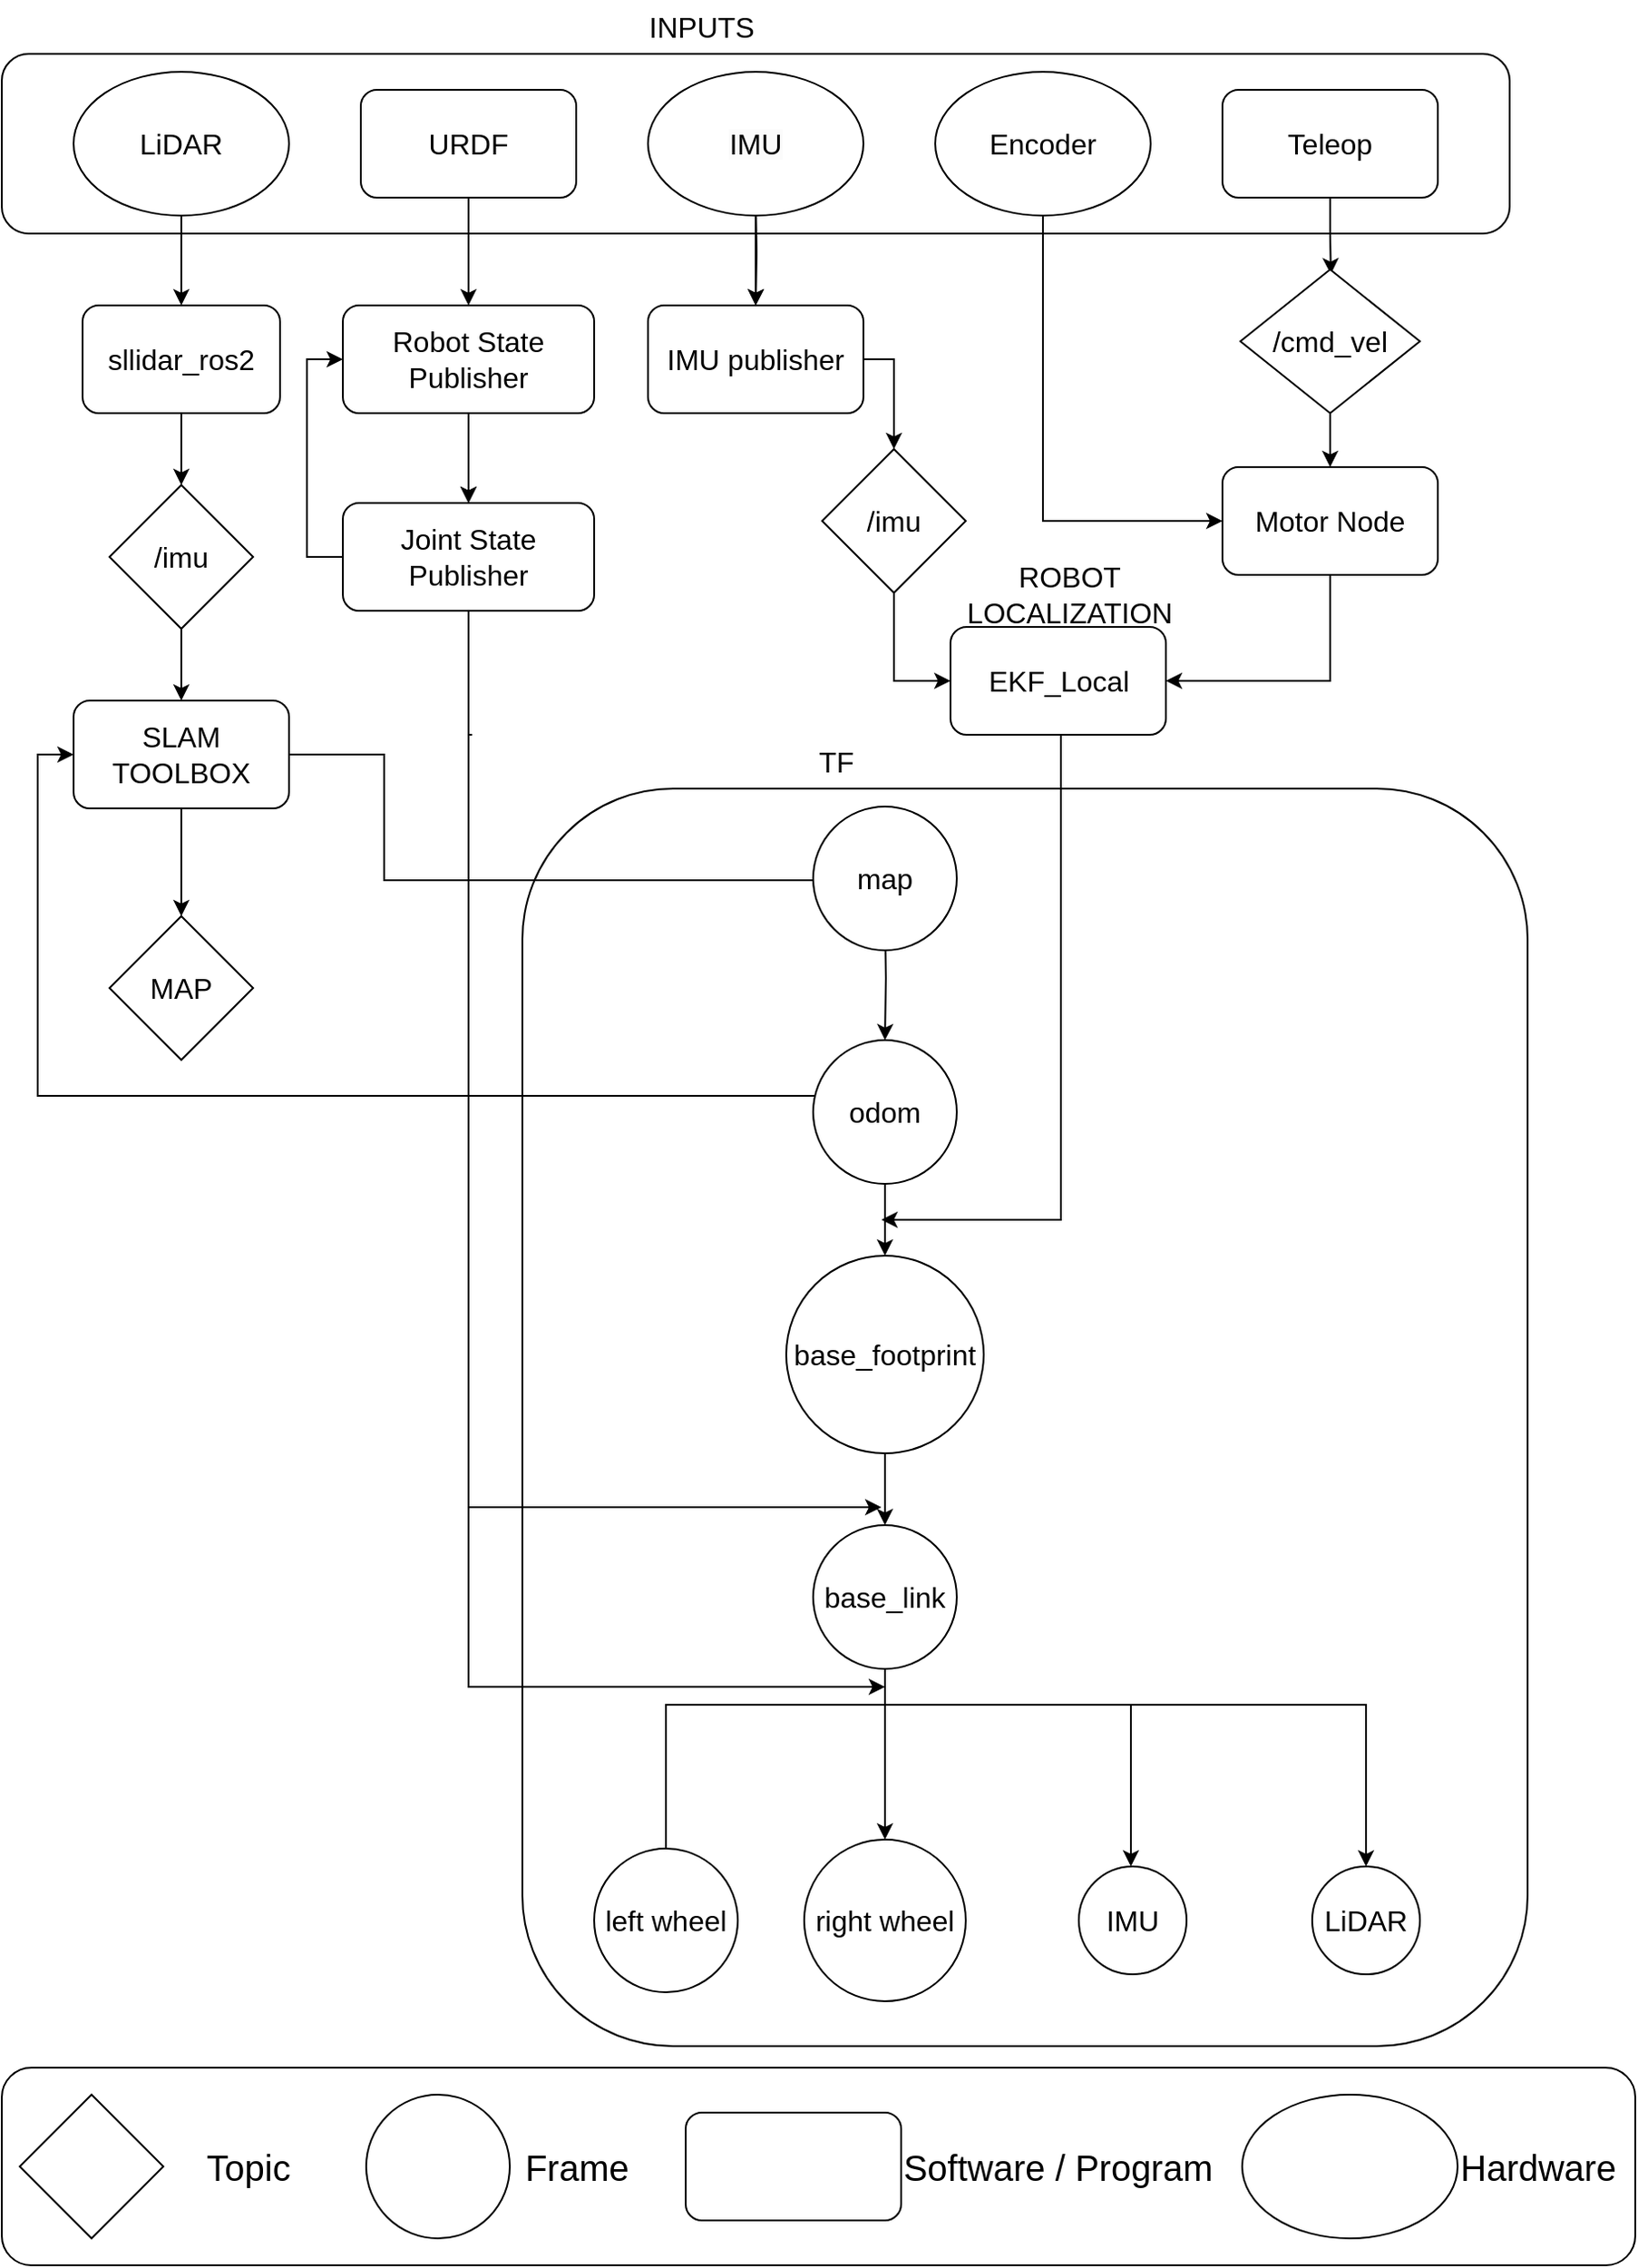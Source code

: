 <mxfile version="26.0.6">
  <diagram name="Page-1" id="_wsUxR4OqydgV3sZf0ae">
    <mxGraphModel dx="3290" dy="2446" grid="1" gridSize="10" guides="1" tooltips="1" connect="1" arrows="1" fold="1" page="1" pageScale="1" pageWidth="850" pageHeight="1100" math="0" shadow="0">
      <root>
        <mxCell id="0" />
        <mxCell id="1" parent="0" />
        <mxCell id="bJowuLBQJqoFZH2iHhly-1" value="" style="rounded=1;whiteSpace=wrap;html=1;fontSize=16;" parent="1" vertex="1">
          <mxGeometry x="-840" y="-1070" width="840" height="100" as="geometry" />
        </mxCell>
        <mxCell id="bJowuLBQJqoFZH2iHhly-2" value="Teleop" style="rounded=1;whiteSpace=wrap;html=1;fontSize=16;" parent="1" vertex="1">
          <mxGeometry x="-160" y="-1050" width="120" height="60" as="geometry" />
        </mxCell>
        <mxCell id="bJowuLBQJqoFZH2iHhly-43" style="edgeStyle=orthogonalEdgeStyle;rounded=0;orthogonalLoop=1;jettySize=auto;html=1;exitX=0.5;exitY=1;exitDx=0;exitDy=0;entryX=0;entryY=0.5;entryDx=0;entryDy=0;fontSize=16;" parent="1" source="G4_1-E2M1L34-9DnenEh-3" target="bJowuLBQJqoFZH2iHhly-7" edge="1">
          <mxGeometry relative="1" as="geometry">
            <mxPoint x="-260" y="-990" as="sourcePoint" />
          </mxGeometry>
        </mxCell>
        <mxCell id="bJowuLBQJqoFZH2iHhly-21" value="" style="edgeStyle=orthogonalEdgeStyle;rounded=0;orthogonalLoop=1;jettySize=auto;html=1;fontSize=16;" parent="1" target="bJowuLBQJqoFZH2iHhly-20" edge="1">
          <mxGeometry relative="1" as="geometry">
            <mxPoint x="-420" y="-990" as="sourcePoint" />
          </mxGeometry>
        </mxCell>
        <mxCell id="bJowuLBQJqoFZH2iHhly-36" value="" style="edgeStyle=orthogonalEdgeStyle;rounded=0;orthogonalLoop=1;jettySize=auto;html=1;fontSize=16;exitX=0.5;exitY=1;exitDx=0;exitDy=0;" parent="1" source="G4_1-E2M1L34-9DnenEh-2" target="bJowuLBQJqoFZH2iHhly-35" edge="1">
          <mxGeometry relative="1" as="geometry">
            <mxPoint x="-740" y="-990" as="sourcePoint" />
          </mxGeometry>
        </mxCell>
        <mxCell id="bJowuLBQJqoFZH2iHhly-25" value="" style="edgeStyle=orthogonalEdgeStyle;rounded=0;orthogonalLoop=1;jettySize=auto;html=1;fontSize=16;" parent="1" source="bJowuLBQJqoFZH2iHhly-6" target="bJowuLBQJqoFZH2iHhly-24" edge="1">
          <mxGeometry relative="1" as="geometry" />
        </mxCell>
        <mxCell id="bJowuLBQJqoFZH2iHhly-6" value="URDF" style="rounded=1;whiteSpace=wrap;html=1;fontSize=16;" parent="1" vertex="1">
          <mxGeometry x="-640" y="-1050" width="120" height="60" as="geometry" />
        </mxCell>
        <mxCell id="bJowuLBQJqoFZH2iHhly-22" style="edgeStyle=orthogonalEdgeStyle;rounded=0;orthogonalLoop=1;jettySize=auto;html=1;exitX=0.5;exitY=1;exitDx=0;exitDy=0;entryX=1;entryY=0.5;entryDx=0;entryDy=0;fontSize=16;" parent="1" source="bJowuLBQJqoFZH2iHhly-7" target="bJowuLBQJqoFZH2iHhly-10" edge="1">
          <mxGeometry relative="1" as="geometry" />
        </mxCell>
        <mxCell id="bJowuLBQJqoFZH2iHhly-7" value="Motor Node" style="whiteSpace=wrap;html=1;rounded=1;fontSize=16;" parent="1" vertex="1">
          <mxGeometry x="-160" y="-840" width="120" height="60" as="geometry" />
        </mxCell>
        <mxCell id="bJowuLBQJqoFZH2iHhly-8" value="" style="edgeStyle=orthogonalEdgeStyle;rounded=0;orthogonalLoop=1;jettySize=auto;html=1;fontSize=16;entryX=0.504;entryY=0.033;entryDx=0;entryDy=0;entryPerimeter=0;" parent="1" source="bJowuLBQJqoFZH2iHhly-2" target="G4_1-E2M1L34-9DnenEh-30" edge="1">
          <mxGeometry relative="1" as="geometry" />
        </mxCell>
        <mxCell id="bJowuLBQJqoFZH2iHhly-10" value="EKF_Local" style="rounded=1;whiteSpace=wrap;html=1;fontSize=16;" parent="1" vertex="1">
          <mxGeometry x="-311.5" y="-751" width="120" height="60" as="geometry" />
        </mxCell>
        <mxCell id="bJowuLBQJqoFZH2iHhly-15" value="INPUTS" style="text;html=1;align=center;verticalAlign=middle;whiteSpace=wrap;rounded=0;fontSize=16;" parent="1" vertex="1">
          <mxGeometry x="-480" y="-1100" width="60" height="30" as="geometry" />
        </mxCell>
        <mxCell id="bJowuLBQJqoFZH2iHhly-16" value="ROBOT LOCALIZATION" style="text;html=1;align=center;verticalAlign=middle;whiteSpace=wrap;rounded=0;fontSize=16;" parent="1" vertex="1">
          <mxGeometry x="-330" y="-784" width="170" height="30" as="geometry" />
        </mxCell>
        <mxCell id="bJowuLBQJqoFZH2iHhly-44" style="edgeStyle=orthogonalEdgeStyle;rounded=0;orthogonalLoop=1;jettySize=auto;html=1;exitX=1;exitY=0.5;exitDx=0;exitDy=0;entryX=0.5;entryY=0;entryDx=0;entryDy=0;fontSize=16;" parent="1" source="bJowuLBQJqoFZH2iHhly-20" target="G4_1-E2M1L34-9DnenEh-28" edge="1">
          <mxGeometry relative="1" as="geometry">
            <Array as="points">
              <mxPoint x="-343" y="-900" />
            </Array>
          </mxGeometry>
        </mxCell>
        <mxCell id="bJowuLBQJqoFZH2iHhly-20" value="IMU publisher" style="whiteSpace=wrap;html=1;rounded=1;fontSize=16;" parent="1" vertex="1">
          <mxGeometry x="-480" y="-930" width="120" height="60" as="geometry" />
        </mxCell>
        <mxCell id="bJowuLBQJqoFZH2iHhly-27" value="" style="edgeStyle=orthogonalEdgeStyle;rounded=0;orthogonalLoop=1;jettySize=auto;html=1;fontSize=16;" parent="1" source="bJowuLBQJqoFZH2iHhly-24" target="bJowuLBQJqoFZH2iHhly-26" edge="1">
          <mxGeometry relative="1" as="geometry" />
        </mxCell>
        <mxCell id="bJowuLBQJqoFZH2iHhly-24" value="Robot State Publisher" style="whiteSpace=wrap;html=1;rounded=1;fontSize=16;" parent="1" vertex="1">
          <mxGeometry x="-650" y="-930" width="140" height="60" as="geometry" />
        </mxCell>
        <mxCell id="bJowuLBQJqoFZH2iHhly-29" style="edgeStyle=orthogonalEdgeStyle;rounded=0;orthogonalLoop=1;jettySize=auto;html=1;exitX=0;exitY=0.5;exitDx=0;exitDy=0;entryX=0;entryY=0.5;entryDx=0;entryDy=0;fontSize=16;" parent="1" source="bJowuLBQJqoFZH2iHhly-26" target="bJowuLBQJqoFZH2iHhly-24" edge="1">
          <mxGeometry relative="1" as="geometry" />
        </mxCell>
        <mxCell id="bJowuLBQJqoFZH2iHhly-28" style="edgeStyle=orthogonalEdgeStyle;rounded=0;orthogonalLoop=1;jettySize=auto;html=1;exitX=0.5;exitY=1;exitDx=0;exitDy=0;fontSize=16;" parent="1" edge="1">
          <mxGeometry relative="1" as="geometry">
            <mxPoint x="-580" y="-691" as="sourcePoint" />
            <mxPoint x="-580" y="-691" as="targetPoint" />
          </mxGeometry>
        </mxCell>
        <mxCell id="bJowuLBQJqoFZH2iHhly-68" style="edgeStyle=orthogonalEdgeStyle;rounded=0;orthogonalLoop=1;jettySize=auto;html=1;exitX=0.5;exitY=1;exitDx=0;exitDy=0;entryX=0.5;entryY=0;entryDx=0;entryDy=0;fontSize=16;" parent="1" source="bJowuLBQJqoFZH2iHhly-35" target="G4_1-E2M1L34-9DnenEh-32" edge="1">
          <mxGeometry relative="1" as="geometry">
            <mxPoint x="-340" y="-595" as="targetPoint" />
          </mxGeometry>
        </mxCell>
        <mxCell id="bJowuLBQJqoFZH2iHhly-35" value="sllidar_ros2" style="whiteSpace=wrap;html=1;rounded=1;fontSize=16;" parent="1" vertex="1">
          <mxGeometry x="-795" y="-930" width="110" height="60" as="geometry" />
        </mxCell>
        <mxCell id="bJowuLBQJqoFZH2iHhly-41" value="" style="edgeStyle=orthogonalEdgeStyle;rounded=0;orthogonalLoop=1;jettySize=auto;html=1;entryX=0.5;entryY=0;entryDx=0;entryDy=0;fontSize=16;" parent="1" source="bJowuLBQJqoFZH2iHhly-24" target="bJowuLBQJqoFZH2iHhly-26" edge="1">
          <mxGeometry relative="1" as="geometry">
            <mxPoint x="-640" y="-900" as="sourcePoint" />
            <mxPoint x="-350" y="-740" as="targetPoint" />
          </mxGeometry>
        </mxCell>
        <mxCell id="bJowuLBQJqoFZH2iHhly-26" value="Joint State Publisher" style="whiteSpace=wrap;html=1;rounded=1;fontSize=16;" parent="1" vertex="1">
          <mxGeometry x="-650" y="-820" width="140" height="60" as="geometry" />
        </mxCell>
        <mxCell id="bJowuLBQJqoFZH2iHhly-46" value="" style="rounded=1;whiteSpace=wrap;html=1;fontSize=16;" parent="1" vertex="1">
          <mxGeometry x="-550" y="-661" width="560" height="700" as="geometry" />
        </mxCell>
        <mxCell id="bJowuLBQJqoFZH2iHhly-47" value="TF" style="text;html=1;align=center;verticalAlign=middle;whiteSpace=wrap;rounded=0;fontSize=16;" parent="1" vertex="1">
          <mxGeometry x="-405" y="-691" width="60" height="30" as="geometry" />
        </mxCell>
        <mxCell id="bJowuLBQJqoFZH2iHhly-50" value="" style="edgeStyle=orthogonalEdgeStyle;rounded=0;orthogonalLoop=1;jettySize=auto;html=1;fontSize=16;" parent="1" target="G4_1-E2M1L34-9DnenEh-18" edge="1">
          <mxGeometry relative="1" as="geometry">
            <mxPoint x="-348" y="-591" as="sourcePoint" />
            <mxPoint x="-348" y="-511" as="targetPoint" />
          </mxGeometry>
        </mxCell>
        <mxCell id="bJowuLBQJqoFZH2iHhly-52" value="" style="edgeStyle=orthogonalEdgeStyle;rounded=0;orthogonalLoop=1;jettySize=auto;html=1;fontSize=16;exitX=0.5;exitY=1;exitDx=0;exitDy=0;entryX=0.5;entryY=0;entryDx=0;entryDy=0;" parent="1" source="G4_1-E2M1L34-9DnenEh-18" target="G4_1-E2M1L34-9DnenEh-19" edge="1">
          <mxGeometry relative="1" as="geometry">
            <mxPoint x="-348" y="-451" as="sourcePoint" />
            <mxPoint x="-348" y="-371" as="targetPoint" />
          </mxGeometry>
        </mxCell>
        <mxCell id="bJowuLBQJqoFZH2iHhly-54" value="" style="edgeStyle=orthogonalEdgeStyle;rounded=0;orthogonalLoop=1;jettySize=auto;html=1;fontSize=16;exitX=0.5;exitY=1;exitDx=0;exitDy=0;" parent="1" source="G4_1-E2M1L34-9DnenEh-19" target="G4_1-E2M1L34-9DnenEh-20" edge="1">
          <mxGeometry relative="1" as="geometry">
            <mxPoint x="-348" y="-311" as="sourcePoint" />
            <mxPoint x="-348" y="-231" as="targetPoint" />
          </mxGeometry>
        </mxCell>
        <mxCell id="bJowuLBQJqoFZH2iHhly-60" style="edgeStyle=orthogonalEdgeStyle;rounded=0;orthogonalLoop=1;jettySize=auto;html=1;exitX=0.5;exitY=1;exitDx=0;exitDy=0;entryX=0.5;entryY=0;entryDx=0;entryDy=0;fontSize=16;" parent="1" source="G4_1-E2M1L34-9DnenEh-20" target="G4_1-E2M1L34-9DnenEh-22" edge="1">
          <mxGeometry relative="1" as="geometry">
            <mxPoint x="-348" y="-171" as="sourcePoint" />
            <mxPoint x="-341" y="-61" as="targetPoint" />
          </mxGeometry>
        </mxCell>
        <mxCell id="bJowuLBQJqoFZH2iHhly-64" style="edgeStyle=orthogonalEdgeStyle;rounded=0;orthogonalLoop=1;jettySize=auto;html=1;exitX=0.5;exitY=1;exitDx=0;exitDy=0;entryX=0.5;entryY=0;entryDx=0;entryDy=0;fontSize=16;" parent="1" edge="1">
          <mxGeometry relative="1" as="geometry">
            <mxPoint x="-348" y="-171" as="sourcePoint" />
            <mxPoint x="-470" y="-61" as="targetPoint" />
            <Array as="points">
              <mxPoint x="-348" y="-151" />
              <mxPoint x="-470" y="-151" />
            </Array>
          </mxGeometry>
        </mxCell>
        <mxCell id="bJowuLBQJqoFZH2iHhly-65" style="edgeStyle=orthogonalEdgeStyle;rounded=0;orthogonalLoop=1;jettySize=auto;html=1;exitX=0.5;exitY=1;exitDx=0;exitDy=0;entryX=0.5;entryY=0;entryDx=0;entryDy=0;fontSize=16;" parent="1" edge="1">
          <mxGeometry relative="1" as="geometry">
            <mxPoint x="-348" y="-171" as="sourcePoint" />
            <mxPoint x="-211" y="-61" as="targetPoint" />
            <Array as="points">
              <mxPoint x="-348" y="-151" />
              <mxPoint x="-211" y="-151" />
            </Array>
          </mxGeometry>
        </mxCell>
        <mxCell id="bJowuLBQJqoFZH2iHhly-66" style="edgeStyle=orthogonalEdgeStyle;rounded=0;orthogonalLoop=1;jettySize=auto;html=1;exitX=0.5;exitY=1;exitDx=0;exitDy=0;entryX=0.5;entryY=0;entryDx=0;entryDy=0;fontSize=16;" parent="1" edge="1">
          <mxGeometry relative="1" as="geometry">
            <mxPoint x="-348" y="-171" as="sourcePoint" />
            <mxPoint x="-80" y="-61" as="targetPoint" />
            <Array as="points">
              <mxPoint x="-348" y="-151" />
              <mxPoint x="-80" y="-151" />
            </Array>
          </mxGeometry>
        </mxCell>
        <mxCell id="bJowuLBQJqoFZH2iHhly-74" value="" style="edgeStyle=orthogonalEdgeStyle;rounded=0;orthogonalLoop=1;jettySize=auto;html=1;fontSize=16;" parent="1" source="bJowuLBQJqoFZH2iHhly-69" edge="1">
          <mxGeometry relative="1" as="geometry">
            <mxPoint x="-740" y="-590" as="targetPoint" />
          </mxGeometry>
        </mxCell>
        <mxCell id="bJowuLBQJqoFZH2iHhly-82" style="edgeStyle=orthogonalEdgeStyle;rounded=0;orthogonalLoop=1;jettySize=auto;html=1;exitX=1;exitY=0.5;exitDx=0;exitDy=0;fontSize=16;" parent="1" source="bJowuLBQJqoFZH2iHhly-69" edge="1">
          <mxGeometry relative="1" as="geometry">
            <mxPoint x="-347" y="-610" as="targetPoint" />
            <Array as="points">
              <mxPoint x="-627" y="-680" />
              <mxPoint x="-627" y="-610" />
            </Array>
            <mxPoint x="-677" y="-680" as="sourcePoint" />
          </mxGeometry>
        </mxCell>
        <mxCell id="bJowuLBQJqoFZH2iHhly-69" value="SLAM TOOLBOX" style="rounded=1;whiteSpace=wrap;html=1;fontSize=16;" parent="1" vertex="1">
          <mxGeometry x="-800" y="-710" width="120" height="60" as="geometry" />
        </mxCell>
        <mxCell id="bJowuLBQJqoFZH2iHhly-78" style="edgeStyle=orthogonalEdgeStyle;rounded=0;orthogonalLoop=1;jettySize=auto;html=1;exitX=0.5;exitY=1;exitDx=0;exitDy=0;fontSize=16;" parent="1" source="bJowuLBQJqoFZH2iHhly-10" edge="1">
          <mxGeometry relative="1" as="geometry">
            <mxPoint x="-350" y="-421" as="targetPoint" />
            <Array as="points">
              <mxPoint x="-250" y="-691" />
              <mxPoint x="-250" y="-421" />
            </Array>
            <mxPoint x="-190" y="-691" as="sourcePoint" />
          </mxGeometry>
        </mxCell>
        <mxCell id="bJowuLBQJqoFZH2iHhly-79" style="edgeStyle=orthogonalEdgeStyle;rounded=0;orthogonalLoop=1;jettySize=auto;html=1;exitX=0.5;exitY=1;exitDx=0;exitDy=0;fontSize=16;" parent="1" edge="1">
          <mxGeometry relative="1" as="geometry">
            <mxPoint x="-348" y="-161" as="targetPoint" />
            <Array as="points">
              <mxPoint x="-580" y="-691" />
              <mxPoint x="-580" y="-161" />
            </Array>
            <mxPoint x="-578" y="-691" as="sourcePoint" />
          </mxGeometry>
        </mxCell>
        <mxCell id="bJowuLBQJqoFZH2iHhly-80" style="edgeStyle=orthogonalEdgeStyle;rounded=0;orthogonalLoop=1;jettySize=auto;html=1;exitX=0.5;exitY=1;exitDx=0;exitDy=0;fontSize=16;" parent="1" source="bJowuLBQJqoFZH2iHhly-26" edge="1">
          <mxGeometry relative="1" as="geometry">
            <mxPoint x="-350" y="-261" as="targetPoint" />
            <mxPoint x="-580" y="-691" as="sourcePoint" />
            <Array as="points">
              <mxPoint x="-580" y="-261" />
            </Array>
          </mxGeometry>
        </mxCell>
        <mxCell id="bJowuLBQJqoFZH2iHhly-81" value="" style="endArrow=classic;html=1;rounded=0;entryX=0;entryY=0.5;entryDx=0;entryDy=0;fontSize=16;" parent="1" target="bJowuLBQJqoFZH2iHhly-69" edge="1">
          <mxGeometry width="50" height="50" relative="1" as="geometry">
            <mxPoint x="-350" y="-490" as="sourcePoint" />
            <mxPoint x="-590" y="-460" as="targetPoint" />
            <Array as="points">
              <mxPoint x="-820" y="-490" />
              <mxPoint x="-820" y="-680" />
            </Array>
          </mxGeometry>
        </mxCell>
        <mxCell id="G4_1-E2M1L34-9DnenEh-2" value="&lt;span style=&quot;font-size: 16px;&quot;&gt;LiDAR&lt;/span&gt;" style="ellipse;whiteSpace=wrap;html=1;" vertex="1" parent="1">
          <mxGeometry x="-800" y="-1060" width="120" height="80" as="geometry" />
        </mxCell>
        <mxCell id="G4_1-E2M1L34-9DnenEh-3" value="&lt;span style=&quot;font-size: 16px;&quot;&gt;Encoder&lt;/span&gt;" style="ellipse;whiteSpace=wrap;html=1;" vertex="1" parent="1">
          <mxGeometry x="-320" y="-1060" width="120" height="80" as="geometry" />
        </mxCell>
        <mxCell id="G4_1-E2M1L34-9DnenEh-5" value="" style="edgeStyle=orthogonalEdgeStyle;rounded=0;orthogonalLoop=1;jettySize=auto;html=1;" edge="1" parent="1" source="G4_1-E2M1L34-9DnenEh-4" target="bJowuLBQJqoFZH2iHhly-20">
          <mxGeometry relative="1" as="geometry" />
        </mxCell>
        <mxCell id="G4_1-E2M1L34-9DnenEh-4" value="&lt;span style=&quot;color: rgb(0, 0, 0); font-family: Helvetica; font-size: 16px; font-style: normal; font-variant-ligatures: normal; font-variant-caps: normal; font-weight: 400; letter-spacing: normal; orphans: 2; text-align: center; text-indent: 0px; text-transform: none; widows: 2; word-spacing: 0px; -webkit-text-stroke-width: 0px; white-space: normal; background-color: rgb(251, 251, 251); text-decoration-thickness: initial; text-decoration-style: initial; text-decoration-color: initial; float: none; display: inline !important;&quot;&gt;IMU&lt;/span&gt;" style="ellipse;whiteSpace=wrap;html=1;" vertex="1" parent="1">
          <mxGeometry x="-480" y="-1060" width="120" height="80" as="geometry" />
        </mxCell>
        <mxCell id="G4_1-E2M1L34-9DnenEh-9" value="" style="rounded=1;whiteSpace=wrap;html=1;" vertex="1" parent="1">
          <mxGeometry x="-840" y="51" width="910" height="110" as="geometry" />
        </mxCell>
        <mxCell id="G4_1-E2M1L34-9DnenEh-10" value="" style="ellipse;whiteSpace=wrap;html=1;rounded=1;fontSize=16;" vertex="1" parent="1">
          <mxGeometry x="-637" y="66" width="80" height="80" as="geometry" />
        </mxCell>
        <mxCell id="G4_1-E2M1L34-9DnenEh-12" value="&lt;span style=&quot;font-size: 20px;&quot;&gt;Frame&lt;/span&gt;" style="text;html=1;align=center;verticalAlign=middle;whiteSpace=wrap;rounded=0;fontSize=16;" vertex="1" parent="1">
          <mxGeometry x="-557" y="91" width="75" height="30" as="geometry" />
        </mxCell>
        <mxCell id="G4_1-E2M1L34-9DnenEh-13" value="" style="rounded=1;whiteSpace=wrap;html=1;fontSize=16;" vertex="1" parent="1">
          <mxGeometry x="-459" y="76" width="120" height="60" as="geometry" />
        </mxCell>
        <mxCell id="G4_1-E2M1L34-9DnenEh-14" value="&lt;font style=&quot;font-size: 20px;&quot;&gt;Software / Program&lt;/font&gt;" style="text;html=1;align=center;verticalAlign=middle;whiteSpace=wrap;rounded=0;fontSize=16;" vertex="1" parent="1">
          <mxGeometry x="-339" y="91" width="175" height="30" as="geometry" />
        </mxCell>
        <mxCell id="G4_1-E2M1L34-9DnenEh-15" value="" style="ellipse;whiteSpace=wrap;html=1;" vertex="1" parent="1">
          <mxGeometry x="-149" y="66" width="120" height="80" as="geometry" />
        </mxCell>
        <mxCell id="G4_1-E2M1L34-9DnenEh-16" value="&lt;span style=&quot;font-size: 20px;&quot;&gt;Hardware&lt;/span&gt;" style="text;html=1;align=center;verticalAlign=middle;whiteSpace=wrap;rounded=0;fontSize=16;" vertex="1" parent="1">
          <mxGeometry x="-29" y="91" width="90" height="30" as="geometry" />
        </mxCell>
        <mxCell id="G4_1-E2M1L34-9DnenEh-17" value="map" style="ellipse;whiteSpace=wrap;html=1;rounded=1;fontSize=16;" vertex="1" parent="1">
          <mxGeometry x="-388" y="-651" width="80" height="80" as="geometry" />
        </mxCell>
        <mxCell id="G4_1-E2M1L34-9DnenEh-18" value="odom" style="ellipse;whiteSpace=wrap;html=1;rounded=1;fontSize=16;" vertex="1" parent="1">
          <mxGeometry x="-388" y="-521" width="80" height="80" as="geometry" />
        </mxCell>
        <mxCell id="G4_1-E2M1L34-9DnenEh-19" value="base_footprint" style="ellipse;whiteSpace=wrap;html=1;rounded=1;fontSize=16;aspect=fixed;" vertex="1" parent="1">
          <mxGeometry x="-403" y="-401" width="110" height="110" as="geometry" />
        </mxCell>
        <mxCell id="G4_1-E2M1L34-9DnenEh-20" value="base_link" style="ellipse;whiteSpace=wrap;html=1;rounded=1;fontSize=16;aspect=fixed;" vertex="1" parent="1">
          <mxGeometry x="-388" y="-251" width="80" height="80" as="geometry" />
        </mxCell>
        <mxCell id="G4_1-E2M1L34-9DnenEh-21" value="left wheel" style="ellipse;whiteSpace=wrap;html=1;rounded=1;fontSize=16;aspect=fixed;" vertex="1" parent="1">
          <mxGeometry x="-510" y="-71" width="80" height="80" as="geometry" />
        </mxCell>
        <mxCell id="G4_1-E2M1L34-9DnenEh-22" value="right wheel" style="ellipse;whiteSpace=wrap;html=1;rounded=1;fontSize=16;aspect=fixed;" vertex="1" parent="1">
          <mxGeometry x="-393" y="-76" width="90" height="90" as="geometry" />
        </mxCell>
        <mxCell id="G4_1-E2M1L34-9DnenEh-23" value="IMU" style="ellipse;whiteSpace=wrap;html=1;rounded=1;fontSize=16;aspect=fixed;" vertex="1" parent="1">
          <mxGeometry x="-240" y="-61" width="60" height="60" as="geometry" />
        </mxCell>
        <mxCell id="G4_1-E2M1L34-9DnenEh-24" value="LiDAR" style="ellipse;whiteSpace=wrap;html=1;rounded=1;fontSize=16;aspect=fixed;" vertex="1" parent="1">
          <mxGeometry x="-110" y="-61" width="60" height="60" as="geometry" />
        </mxCell>
        <mxCell id="G4_1-E2M1L34-9DnenEh-25" value="&lt;span style=&quot;font-size: 16px;&quot;&gt;MAP&lt;/span&gt;" style="rhombus;whiteSpace=wrap;html=1;" vertex="1" parent="1">
          <mxGeometry x="-780" y="-590" width="80" height="80" as="geometry" />
        </mxCell>
        <mxCell id="G4_1-E2M1L34-9DnenEh-26" value="" style="rhombus;whiteSpace=wrap;html=1;" vertex="1" parent="1">
          <mxGeometry x="-830" y="66" width="80" height="80" as="geometry" />
        </mxCell>
        <mxCell id="G4_1-E2M1L34-9DnenEh-27" value="&lt;span style=&quot;font-size: 20px;&quot;&gt;Topic&lt;/span&gt;" style="text;html=1;align=center;verticalAlign=middle;whiteSpace=wrap;rounded=0;fontSize=16;" vertex="1" parent="1">
          <mxGeometry x="-740" y="91" width="75" height="30" as="geometry" />
        </mxCell>
        <mxCell id="G4_1-E2M1L34-9DnenEh-29" style="edgeStyle=orthogonalEdgeStyle;rounded=0;orthogonalLoop=1;jettySize=auto;html=1;entryX=0;entryY=0.5;entryDx=0;entryDy=0;" edge="1" parent="1" source="G4_1-E2M1L34-9DnenEh-28" target="bJowuLBQJqoFZH2iHhly-10">
          <mxGeometry relative="1" as="geometry" />
        </mxCell>
        <mxCell id="G4_1-E2M1L34-9DnenEh-28" value="&lt;span style=&quot;font-size: 16px;&quot;&gt;/imu&lt;/span&gt;" style="rhombus;whiteSpace=wrap;html=1;" vertex="1" parent="1">
          <mxGeometry x="-383" y="-850" width="80" height="80" as="geometry" />
        </mxCell>
        <mxCell id="G4_1-E2M1L34-9DnenEh-31" style="edgeStyle=orthogonalEdgeStyle;rounded=0;orthogonalLoop=1;jettySize=auto;html=1;entryX=0.5;entryY=0;entryDx=0;entryDy=0;" edge="1" parent="1" source="G4_1-E2M1L34-9DnenEh-30" target="bJowuLBQJqoFZH2iHhly-7">
          <mxGeometry relative="1" as="geometry" />
        </mxCell>
        <mxCell id="G4_1-E2M1L34-9DnenEh-30" value="&lt;span style=&quot;font-size: 16px;&quot;&gt;/cmd_vel&lt;/span&gt;" style="rhombus;whiteSpace=wrap;html=1;" vertex="1" parent="1">
          <mxGeometry x="-150" y="-950" width="100" height="80" as="geometry" />
        </mxCell>
        <mxCell id="G4_1-E2M1L34-9DnenEh-33" style="edgeStyle=orthogonalEdgeStyle;rounded=0;orthogonalLoop=1;jettySize=auto;html=1;entryX=0.5;entryY=0;entryDx=0;entryDy=0;" edge="1" parent="1" source="G4_1-E2M1L34-9DnenEh-32" target="bJowuLBQJqoFZH2iHhly-69">
          <mxGeometry relative="1" as="geometry" />
        </mxCell>
        <mxCell id="G4_1-E2M1L34-9DnenEh-32" value="&lt;span style=&quot;font-size: 16px;&quot;&gt;/imu&lt;/span&gt;" style="rhombus;whiteSpace=wrap;html=1;" vertex="1" parent="1">
          <mxGeometry x="-780" y="-830" width="80" height="80" as="geometry" />
        </mxCell>
      </root>
    </mxGraphModel>
  </diagram>
</mxfile>
